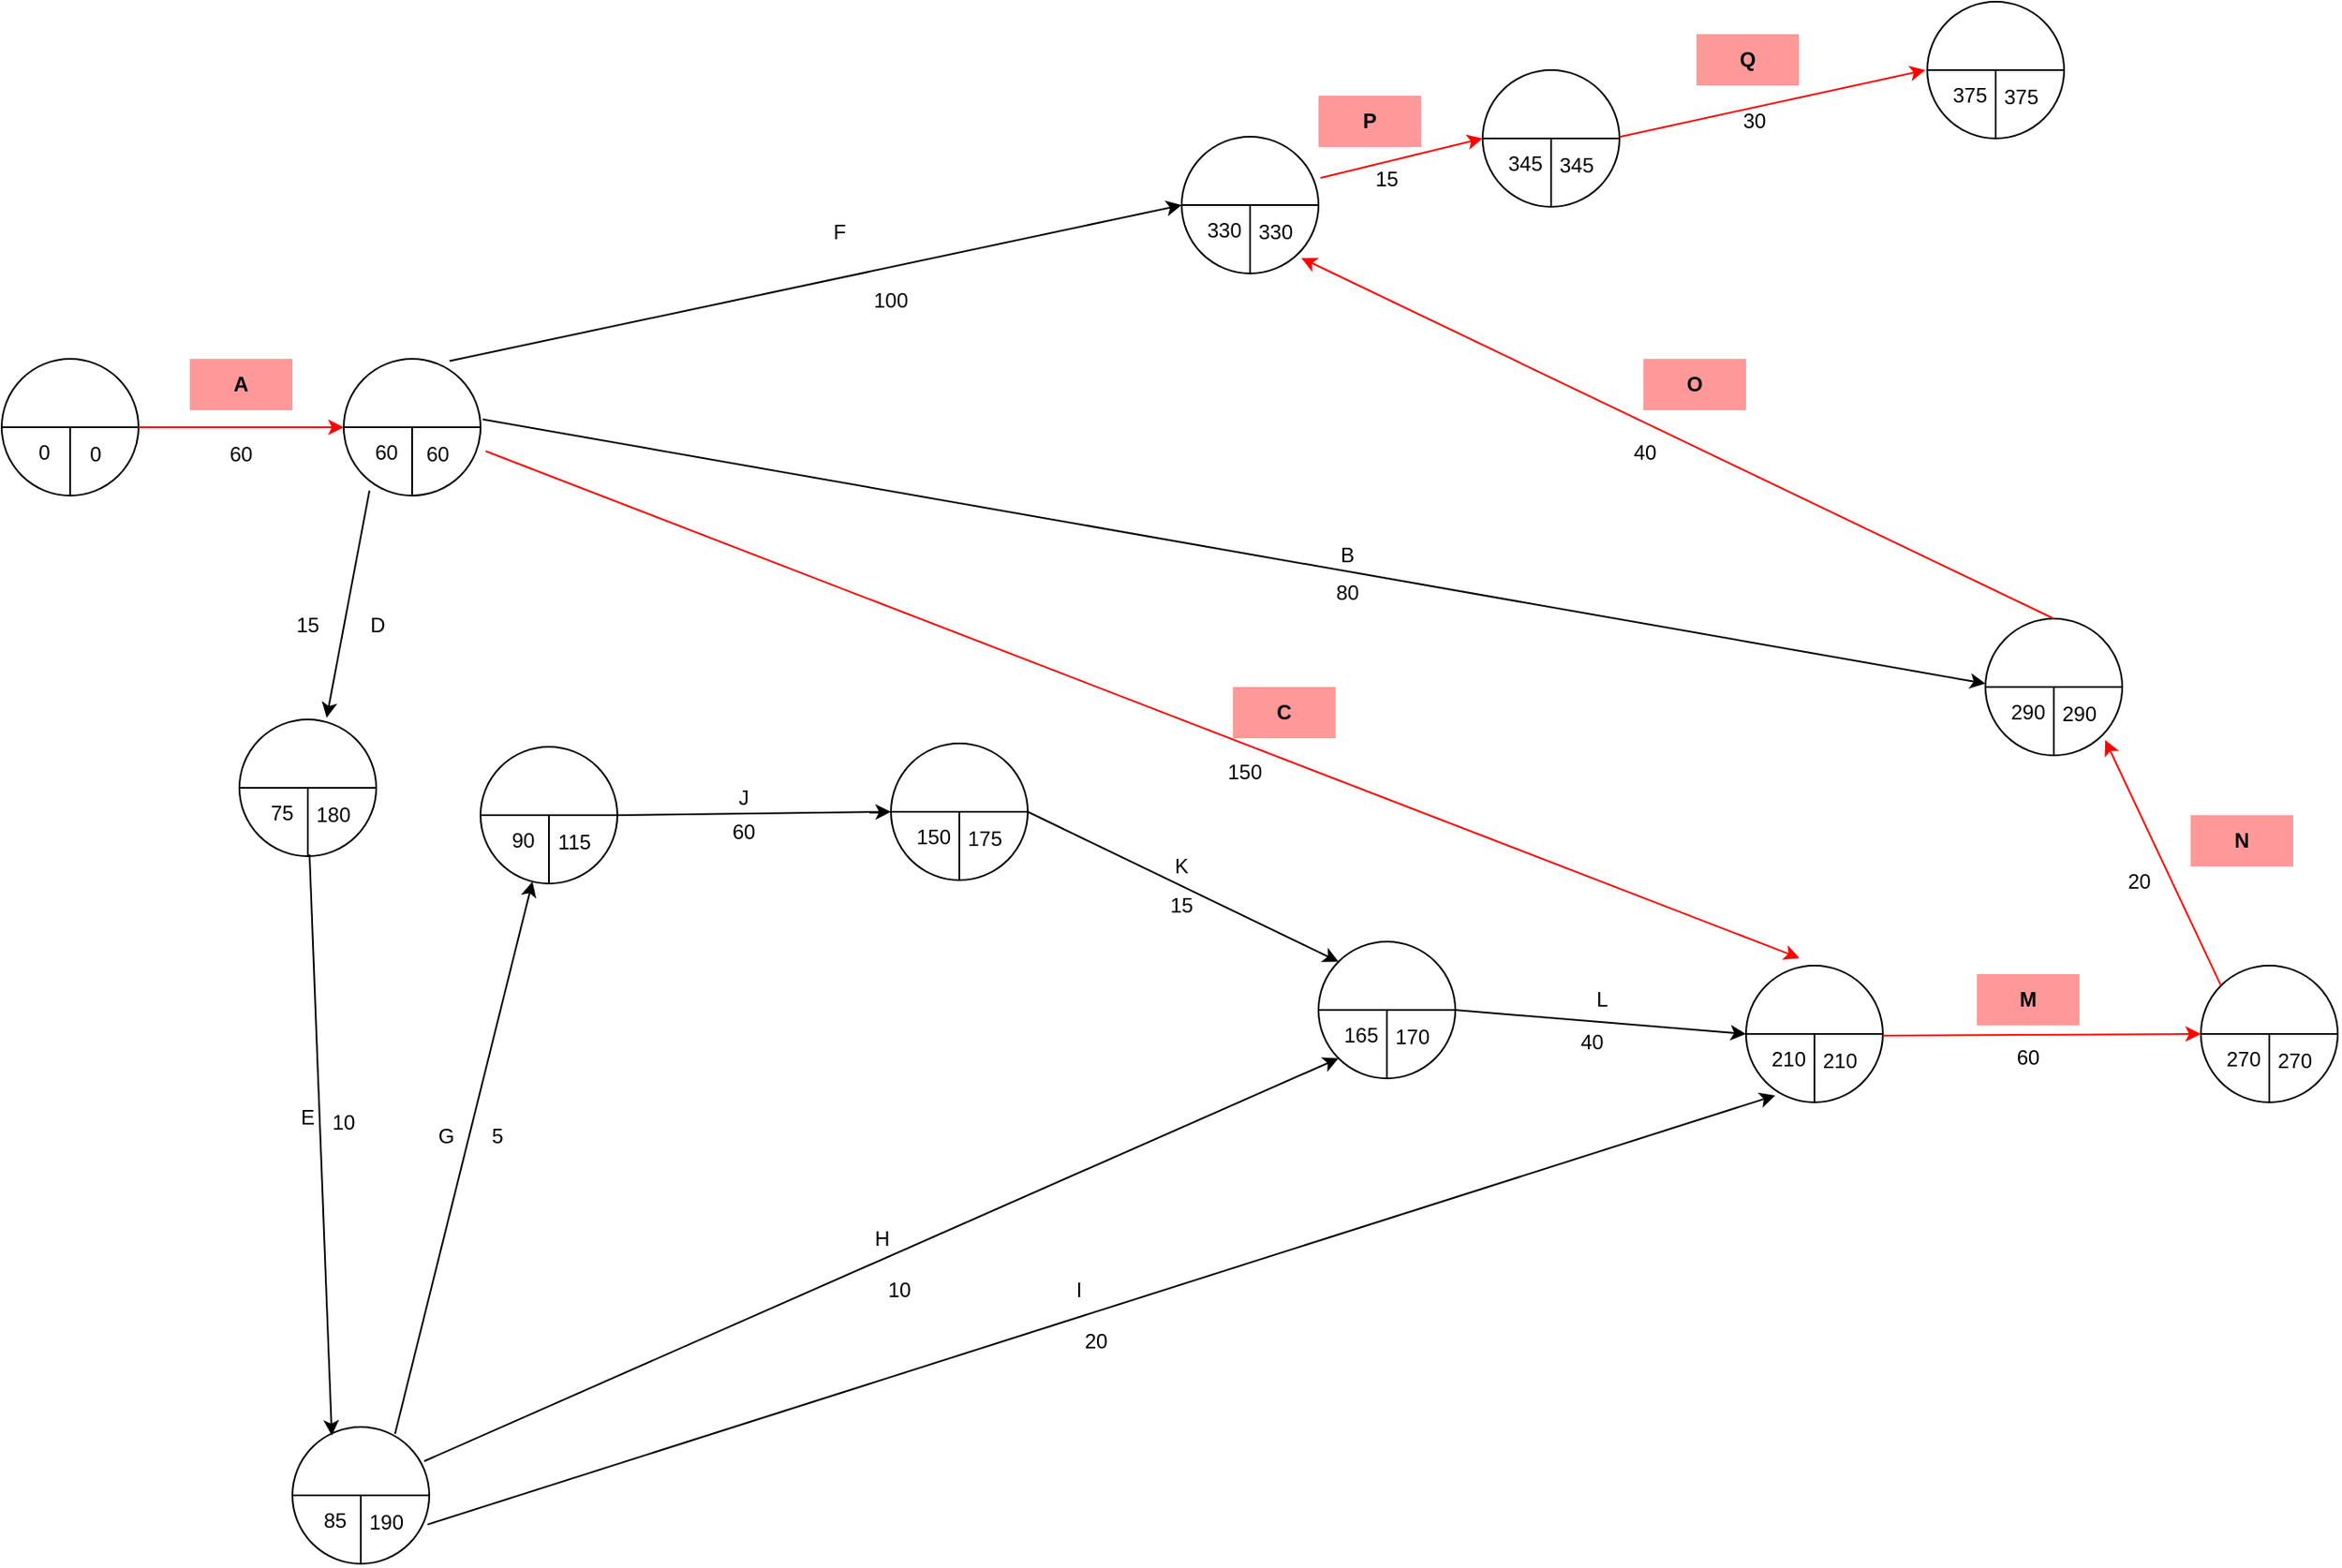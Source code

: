 <mxfile version="20.5.3" type="device"><diagram id="bNDwIfRl-OlTEL8RQ5yj" name="Stránka-1"><mxGraphModel dx="1879" dy="1998" grid="1" gridSize="10" guides="1" tooltips="1" connect="1" arrows="1" fold="1" page="1" pageScale="1" pageWidth="827" pageHeight="1169" math="0" shadow="0"><root><mxCell id="0"/><mxCell id="1" parent="0"/><mxCell id="87ki0IqV5gzYcNMNV_kq-58" value="" style="ellipse;whiteSpace=wrap;html=1;aspect=fixed;" parent="1" vertex="1"><mxGeometry x="210" y="-40" width="80" height="80" as="geometry"/></mxCell><mxCell id="87ki0IqV5gzYcNMNV_kq-59" value="" style="endArrow=none;html=1;rounded=0;entryX=0;entryY=0.5;entryDx=0;entryDy=0;exitX=1;exitY=0.5;exitDx=0;exitDy=0;" parent="1" source="87ki0IqV5gzYcNMNV_kq-58" target="87ki0IqV5gzYcNMNV_kq-58" edge="1"><mxGeometry width="50" height="50" relative="1" as="geometry"><mxPoint x="510" y="220" as="sourcePoint"/><mxPoint x="560" y="170" as="targetPoint"/></mxGeometry></mxCell><mxCell id="87ki0IqV5gzYcNMNV_kq-60" value="" style="endArrow=none;html=1;rounded=0;exitX=0.5;exitY=1;exitDx=0;exitDy=0;" parent="1" source="87ki0IqV5gzYcNMNV_kq-58" edge="1"><mxGeometry width="50" height="50" relative="1" as="geometry"><mxPoint x="510" y="220" as="sourcePoint"/><mxPoint x="250" as="targetPoint"/></mxGeometry></mxCell><mxCell id="87ki0IqV5gzYcNMNV_kq-61" value="60" style="text;html=1;strokeColor=none;fillColor=none;align=center;verticalAlign=middle;whiteSpace=wrap;rounded=0;" parent="1" vertex="1"><mxGeometry x="220" width="30" height="30" as="geometry"/></mxCell><mxCell id="87ki0IqV5gzYcNMNV_kq-62" value="60" style="text;html=1;strokeColor=none;fillColor=none;align=center;verticalAlign=middle;whiteSpace=wrap;rounded=0;" parent="1" vertex="1"><mxGeometry x="250" y="1" width="30" height="30" as="geometry"/></mxCell><mxCell id="87ki0IqV5gzYcNMNV_kq-68" value="" style="ellipse;whiteSpace=wrap;html=1;aspect=fixed;" parent="1" vertex="1"><mxGeometry x="10" y="-40" width="80" height="80" as="geometry"/></mxCell><mxCell id="87ki0IqV5gzYcNMNV_kq-69" value="" style="endArrow=none;html=1;rounded=0;entryX=0;entryY=0.5;entryDx=0;entryDy=0;exitX=1;exitY=0.5;exitDx=0;exitDy=0;" parent="1" source="87ki0IqV5gzYcNMNV_kq-68" target="87ki0IqV5gzYcNMNV_kq-68" edge="1"><mxGeometry width="50" height="50" relative="1" as="geometry"><mxPoint x="310" y="220" as="sourcePoint"/><mxPoint x="360" y="170" as="targetPoint"/></mxGeometry></mxCell><mxCell id="87ki0IqV5gzYcNMNV_kq-70" value="" style="endArrow=none;html=1;rounded=0;exitX=0.5;exitY=1;exitDx=0;exitDy=0;" parent="1" source="87ki0IqV5gzYcNMNV_kq-68" edge="1"><mxGeometry width="50" height="50" relative="1" as="geometry"><mxPoint x="310" y="220" as="sourcePoint"/><mxPoint x="50" as="targetPoint"/></mxGeometry></mxCell><mxCell id="87ki0IqV5gzYcNMNV_kq-71" value="0" style="text;html=1;strokeColor=none;fillColor=none;align=center;verticalAlign=middle;whiteSpace=wrap;rounded=0;" parent="1" vertex="1"><mxGeometry x="20" width="30" height="30" as="geometry"/></mxCell><mxCell id="87ki0IqV5gzYcNMNV_kq-72" value="0" style="text;html=1;strokeColor=none;fillColor=none;align=center;verticalAlign=middle;whiteSpace=wrap;rounded=0;" parent="1" vertex="1"><mxGeometry x="50" y="1" width="30" height="30" as="geometry"/></mxCell><mxCell id="87ki0IqV5gzYcNMNV_kq-113" value="" style="endArrow=classic;html=1;rounded=0;fontStyle=0;fillColor=#FF0000;strokeColor=#FF0000;" parent="1" source="87ki0IqV5gzYcNMNV_kq-68" edge="1"><mxGeometry width="50" height="50" relative="1" as="geometry"><mxPoint x="310" y="150" as="sourcePoint"/><mxPoint x="210" as="targetPoint"/></mxGeometry></mxCell><mxCell id="87ki0IqV5gzYcNMNV_kq-114" value="A" style="text;html=1;strokeColor=none;fillColor=#FF9999;align=center;verticalAlign=middle;whiteSpace=wrap;rounded=0;fontStyle=1" parent="1" vertex="1"><mxGeometry x="120" y="-40" width="60" height="30" as="geometry"/></mxCell><mxCell id="87ki0IqV5gzYcNMNV_kq-115" value="60" style="text;html=1;strokeColor=none;fillColor=none;align=center;verticalAlign=middle;whiteSpace=wrap;rounded=0;" parent="1" vertex="1"><mxGeometry x="120" y="1" width="60" height="30" as="geometry"/></mxCell><mxCell id="87ki0IqV5gzYcNMNV_kq-122" value="" style="endArrow=classic;html=1;rounded=0;exitX=1.016;exitY=0.442;exitDx=0;exitDy=0;exitPerimeter=0;" parent="1" source="87ki0IqV5gzYcNMNV_kq-58" edge="1"><mxGeometry width="50" height="50" relative="1" as="geometry"><mxPoint x="280.0" y="-19.75" as="sourcePoint"/><mxPoint x="1170" y="150" as="targetPoint"/></mxGeometry></mxCell><mxCell id="87ki0IqV5gzYcNMNV_kq-123" value="B" style="text;html=1;strokeColor=none;fillColor=none;align=center;verticalAlign=middle;whiteSpace=wrap;rounded=0;" parent="1" vertex="1"><mxGeometry x="767" y="60" width="60" height="30" as="geometry"/></mxCell><mxCell id="87ki0IqV5gzYcNMNV_kq-124" value="80" style="text;html=1;strokeColor=none;fillColor=none;align=center;verticalAlign=middle;whiteSpace=wrap;rounded=0;" parent="1" vertex="1"><mxGeometry x="767" y="82" width="60" height="30" as="geometry"/></mxCell><mxCell id="87ki0IqV5gzYcNMNV_kq-131" value="" style="endArrow=classic;html=1;rounded=0;exitX=1.038;exitY=0.675;exitDx=0;exitDy=0;exitPerimeter=0;entryX=0.391;entryY=-0.055;entryDx=0;entryDy=0;entryPerimeter=0;fontStyle=0;fillColor=#FF0000;strokeColor=#FF0000;" parent="1" source="87ki0IqV5gzYcNMNV_kq-58" target="87ki0IqV5gzYcNMNV_kq-208" edge="1"><mxGeometry width="50" height="50" relative="1" as="geometry"><mxPoint x="290.0" y="-9.75" as="sourcePoint"/><mxPoint x="390" y="20" as="targetPoint"/></mxGeometry></mxCell><mxCell id="87ki0IqV5gzYcNMNV_kq-132" value="C" style="text;html=1;strokeColor=none;fillColor=#FF9999;align=center;verticalAlign=middle;whiteSpace=wrap;rounded=0;fontStyle=1" parent="1" vertex="1"><mxGeometry x="730" y="152" width="60" height="30" as="geometry"/></mxCell><mxCell id="87ki0IqV5gzYcNMNV_kq-133" value="150" style="text;html=1;strokeColor=none;fillColor=none;align=center;verticalAlign=middle;whiteSpace=wrap;rounded=0;" parent="1" vertex="1"><mxGeometry x="707" y="187" width="60" height="30" as="geometry"/></mxCell><mxCell id="87ki0IqV5gzYcNMNV_kq-134" value="" style="ellipse;whiteSpace=wrap;html=1;aspect=fixed;" parent="1" vertex="1"><mxGeometry x="149" y="171" width="80" height="80" as="geometry"/></mxCell><mxCell id="87ki0IqV5gzYcNMNV_kq-135" value="" style="endArrow=none;html=1;rounded=0;entryX=0;entryY=0.5;entryDx=0;entryDy=0;exitX=1;exitY=0.5;exitDx=0;exitDy=0;" parent="1" source="87ki0IqV5gzYcNMNV_kq-134" target="87ki0IqV5gzYcNMNV_kq-134" edge="1"><mxGeometry width="50" height="50" relative="1" as="geometry"><mxPoint x="449" y="431" as="sourcePoint"/><mxPoint x="499" y="381" as="targetPoint"/></mxGeometry></mxCell><mxCell id="87ki0IqV5gzYcNMNV_kq-136" value="" style="endArrow=none;html=1;rounded=0;exitX=0.5;exitY=1;exitDx=0;exitDy=0;" parent="1" source="87ki0IqV5gzYcNMNV_kq-134" edge="1"><mxGeometry width="50" height="50" relative="1" as="geometry"><mxPoint x="449" y="431" as="sourcePoint"/><mxPoint x="189" y="211" as="targetPoint"/></mxGeometry></mxCell><mxCell id="87ki0IqV5gzYcNMNV_kq-137" value="75" style="text;html=1;strokeColor=none;fillColor=none;align=center;verticalAlign=middle;whiteSpace=wrap;rounded=0;" parent="1" vertex="1"><mxGeometry x="159" y="211" width="30" height="30" as="geometry"/></mxCell><mxCell id="87ki0IqV5gzYcNMNV_kq-138" value="180" style="text;html=1;strokeColor=none;fillColor=none;align=center;verticalAlign=middle;whiteSpace=wrap;rounded=0;" parent="1" vertex="1"><mxGeometry x="189" y="212" width="30" height="30" as="geometry"/></mxCell><mxCell id="87ki0IqV5gzYcNMNV_kq-140" value="" style="endArrow=classic;html=1;rounded=0;exitX=0.188;exitY=0.963;exitDx=0;exitDy=0;exitPerimeter=0;" parent="1" source="87ki0IqV5gzYcNMNV_kq-58" edge="1"><mxGeometry width="50" height="50" relative="1" as="geometry"><mxPoint x="290.0" y="-9.75" as="sourcePoint"/><mxPoint x="200" y="170" as="targetPoint"/></mxGeometry></mxCell><mxCell id="87ki0IqV5gzYcNMNV_kq-141" value="D" style="text;html=1;strokeColor=none;fillColor=none;align=center;verticalAlign=middle;whiteSpace=wrap;rounded=0;" parent="1" vertex="1"><mxGeometry x="200" y="101" width="60" height="30" as="geometry"/></mxCell><mxCell id="87ki0IqV5gzYcNMNV_kq-142" value="15" style="text;html=1;strokeColor=none;fillColor=none;align=center;verticalAlign=middle;whiteSpace=wrap;rounded=0;" parent="1" vertex="1"><mxGeometry x="159" y="101" width="60" height="30" as="geometry"/></mxCell><mxCell id="87ki0IqV5gzYcNMNV_kq-143" value="" style="ellipse;whiteSpace=wrap;html=1;aspect=fixed;" parent="1" vertex="1"><mxGeometry x="180" y="585" width="80" height="80" as="geometry"/></mxCell><mxCell id="87ki0IqV5gzYcNMNV_kq-144" value="" style="endArrow=none;html=1;rounded=0;entryX=0;entryY=0.5;entryDx=0;entryDy=0;exitX=1;exitY=0.5;exitDx=0;exitDy=0;" parent="1" source="87ki0IqV5gzYcNMNV_kq-143" target="87ki0IqV5gzYcNMNV_kq-143" edge="1"><mxGeometry width="50" height="50" relative="1" as="geometry"><mxPoint x="480" y="845" as="sourcePoint"/><mxPoint x="530" y="795" as="targetPoint"/></mxGeometry></mxCell><mxCell id="87ki0IqV5gzYcNMNV_kq-145" value="" style="endArrow=none;html=1;rounded=0;exitX=0.5;exitY=1;exitDx=0;exitDy=0;" parent="1" source="87ki0IqV5gzYcNMNV_kq-143" edge="1"><mxGeometry width="50" height="50" relative="1" as="geometry"><mxPoint x="480" y="845" as="sourcePoint"/><mxPoint x="220" y="625" as="targetPoint"/></mxGeometry></mxCell><mxCell id="87ki0IqV5gzYcNMNV_kq-146" value="85" style="text;html=1;strokeColor=none;fillColor=none;align=center;verticalAlign=middle;whiteSpace=wrap;rounded=0;" parent="1" vertex="1"><mxGeometry x="190" y="625" width="30" height="30" as="geometry"/></mxCell><mxCell id="87ki0IqV5gzYcNMNV_kq-147" value="190" style="text;html=1;strokeColor=none;fillColor=none;align=center;verticalAlign=middle;whiteSpace=wrap;rounded=0;" parent="1" vertex="1"><mxGeometry x="220" y="626" width="30" height="30" as="geometry"/></mxCell><mxCell id="87ki0IqV5gzYcNMNV_kq-149" value="" style="endArrow=classic;html=1;rounded=0;entryX=0.288;entryY=0.063;entryDx=0;entryDy=0;entryPerimeter=0;" parent="1" target="87ki0IqV5gzYcNMNV_kq-143" edge="1"><mxGeometry width="50" height="50" relative="1" as="geometry"><mxPoint x="190" y="250" as="sourcePoint"/><mxPoint x="355.716" y="141.716" as="targetPoint"/></mxGeometry></mxCell><mxCell id="87ki0IqV5gzYcNMNV_kq-150" value="E" style="text;html=1;strokeColor=none;fillColor=none;align=center;verticalAlign=middle;whiteSpace=wrap;rounded=0;" parent="1" vertex="1"><mxGeometry x="159" y="389" width="60" height="30" as="geometry"/></mxCell><mxCell id="87ki0IqV5gzYcNMNV_kq-151" value="10" style="text;html=1;strokeColor=none;fillColor=none;align=center;verticalAlign=middle;whiteSpace=wrap;rounded=0;" parent="1" vertex="1"><mxGeometry x="180" y="392" width="60" height="30" as="geometry"/></mxCell><mxCell id="87ki0IqV5gzYcNMNV_kq-162" value="" style="ellipse;whiteSpace=wrap;html=1;aspect=fixed;" parent="1" vertex="1"><mxGeometry x="290" y="187" width="80" height="80" as="geometry"/></mxCell><mxCell id="87ki0IqV5gzYcNMNV_kq-163" value="" style="endArrow=none;html=1;rounded=0;entryX=0;entryY=0.5;entryDx=0;entryDy=0;exitX=1;exitY=0.5;exitDx=0;exitDy=0;" parent="1" source="87ki0IqV5gzYcNMNV_kq-162" target="87ki0IqV5gzYcNMNV_kq-162" edge="1"><mxGeometry width="50" height="50" relative="1" as="geometry"><mxPoint x="590" y="447" as="sourcePoint"/><mxPoint x="640" y="397" as="targetPoint"/></mxGeometry></mxCell><mxCell id="87ki0IqV5gzYcNMNV_kq-164" value="" style="endArrow=none;html=1;rounded=0;exitX=0.5;exitY=1;exitDx=0;exitDy=0;" parent="1" source="87ki0IqV5gzYcNMNV_kq-162" edge="1"><mxGeometry width="50" height="50" relative="1" as="geometry"><mxPoint x="590" y="447" as="sourcePoint"/><mxPoint x="330" y="227" as="targetPoint"/></mxGeometry></mxCell><mxCell id="87ki0IqV5gzYcNMNV_kq-165" value="90" style="text;html=1;strokeColor=none;fillColor=none;align=center;verticalAlign=middle;whiteSpace=wrap;rounded=0;" parent="1" vertex="1"><mxGeometry x="300" y="227" width="30" height="30" as="geometry"/></mxCell><mxCell id="87ki0IqV5gzYcNMNV_kq-166" value="115" style="text;html=1;strokeColor=none;fillColor=none;align=center;verticalAlign=middle;whiteSpace=wrap;rounded=0;" parent="1" vertex="1"><mxGeometry x="330" y="228" width="30" height="30" as="geometry"/></mxCell><mxCell id="87ki0IqV5gzYcNMNV_kq-168" value="" style="endArrow=classic;html=1;rounded=0;exitX=0.75;exitY=0.05;exitDx=0;exitDy=0;exitPerimeter=0;" parent="1" target="87ki0IqV5gzYcNMNV_kq-162" edge="1" source="87ki0IqV5gzYcNMNV_kq-143"><mxGeometry width="50" height="50" relative="1" as="geometry"><mxPoint x="220" y="390" as="sourcePoint"/><mxPoint x="440" y="249.75" as="targetPoint"/></mxGeometry></mxCell><mxCell id="87ki0IqV5gzYcNMNV_kq-169" value="G" style="text;html=1;strokeColor=none;fillColor=none;align=center;verticalAlign=middle;whiteSpace=wrap;rounded=0;" parent="1" vertex="1"><mxGeometry x="240" y="400" width="60" height="30" as="geometry"/></mxCell><mxCell id="87ki0IqV5gzYcNMNV_kq-170" value="5" style="text;html=1;strokeColor=none;fillColor=none;align=center;verticalAlign=middle;whiteSpace=wrap;rounded=0;" parent="1" vertex="1"><mxGeometry x="270" y="400" width="60" height="30" as="geometry"/></mxCell><mxCell id="87ki0IqV5gzYcNMNV_kq-176" value="" style="endArrow=classic;html=1;rounded=0;entryX=0;entryY=1;entryDx=0;entryDy=0;exitX=0.963;exitY=0.25;exitDx=0;exitDy=0;exitPerimeter=0;" parent="1" source="87ki0IqV5gzYcNMNV_kq-143" target="87ki0IqV5gzYcNMNV_kq-200" edge="1"><mxGeometry width="50" height="50" relative="1" as="geometry"><mxPoint x="230" y="410" as="sourcePoint"/><mxPoint x="360" y="400" as="targetPoint"/></mxGeometry></mxCell><mxCell id="87ki0IqV5gzYcNMNV_kq-177" value="H" style="text;html=1;strokeColor=none;fillColor=none;align=center;verticalAlign=middle;whiteSpace=wrap;rounded=0;" parent="1" vertex="1"><mxGeometry x="495" y="460" width="60" height="30" as="geometry"/></mxCell><mxCell id="87ki0IqV5gzYcNMNV_kq-178" value="10" style="text;html=1;strokeColor=none;fillColor=none;align=center;verticalAlign=middle;whiteSpace=wrap;rounded=0;" parent="1" vertex="1"><mxGeometry x="505" y="490" width="60" height="30" as="geometry"/></mxCell><mxCell id="87ki0IqV5gzYcNMNV_kq-185" value="I" style="text;html=1;strokeColor=none;fillColor=none;align=center;verticalAlign=middle;whiteSpace=wrap;rounded=0;" parent="1" vertex="1"><mxGeometry x="610" y="490" width="60" height="30" as="geometry"/></mxCell><mxCell id="87ki0IqV5gzYcNMNV_kq-186" value="20" style="text;html=1;strokeColor=none;fillColor=none;align=center;verticalAlign=middle;whiteSpace=wrap;rounded=0;" parent="1" vertex="1"><mxGeometry x="620" y="520" width="60" height="30" as="geometry"/></mxCell><mxCell id="87ki0IqV5gzYcNMNV_kq-187" value="" style="ellipse;whiteSpace=wrap;html=1;aspect=fixed;" parent="1" vertex="1"><mxGeometry x="530" y="185" width="80" height="80" as="geometry"/></mxCell><mxCell id="87ki0IqV5gzYcNMNV_kq-188" value="" style="endArrow=none;html=1;rounded=0;entryX=0;entryY=0.5;entryDx=0;entryDy=0;exitX=1;exitY=0.5;exitDx=0;exitDy=0;" parent="1" source="87ki0IqV5gzYcNMNV_kq-187" target="87ki0IqV5gzYcNMNV_kq-187" edge="1"><mxGeometry width="50" height="50" relative="1" as="geometry"><mxPoint x="830" y="445" as="sourcePoint"/><mxPoint x="880" y="395" as="targetPoint"/></mxGeometry></mxCell><mxCell id="87ki0IqV5gzYcNMNV_kq-189" value="" style="endArrow=none;html=1;rounded=0;exitX=0.5;exitY=1;exitDx=0;exitDy=0;" parent="1" source="87ki0IqV5gzYcNMNV_kq-187" edge="1"><mxGeometry width="50" height="50" relative="1" as="geometry"><mxPoint x="830" y="445" as="sourcePoint"/><mxPoint x="570" y="225" as="targetPoint"/></mxGeometry></mxCell><mxCell id="87ki0IqV5gzYcNMNV_kq-190" value="150" style="text;html=1;strokeColor=none;fillColor=none;align=center;verticalAlign=middle;whiteSpace=wrap;rounded=0;" parent="1" vertex="1"><mxGeometry x="540" y="225" width="30" height="30" as="geometry"/></mxCell><mxCell id="87ki0IqV5gzYcNMNV_kq-191" value="175" style="text;html=1;strokeColor=none;fillColor=none;align=center;verticalAlign=middle;whiteSpace=wrap;rounded=0;" parent="1" vertex="1"><mxGeometry x="570" y="226" width="30" height="30" as="geometry"/></mxCell><mxCell id="87ki0IqV5gzYcNMNV_kq-192" value="" style="endArrow=classic;html=1;rounded=0;entryX=0;entryY=0.5;entryDx=0;entryDy=0;exitX=1;exitY=0.5;exitDx=0;exitDy=0;" parent="1" target="87ki0IqV5gzYcNMNV_kq-187" edge="1" source="87ki0IqV5gzYcNMNV_kq-162"><mxGeometry width="50" height="50" relative="1" as="geometry"><mxPoint x="490" y="240" as="sourcePoint"/><mxPoint x="544" y="312" as="targetPoint"/></mxGeometry></mxCell><mxCell id="87ki0IqV5gzYcNMNV_kq-198" value="J" style="text;html=1;strokeColor=none;fillColor=none;align=center;verticalAlign=middle;whiteSpace=wrap;rounded=0;" parent="1" vertex="1"><mxGeometry x="413.5" y="202" width="60" height="30" as="geometry"/></mxCell><mxCell id="87ki0IqV5gzYcNMNV_kq-199" value="60" style="text;html=1;strokeColor=none;fillColor=none;align=center;verticalAlign=middle;whiteSpace=wrap;rounded=0;" parent="1" vertex="1"><mxGeometry x="413.5" y="222" width="60" height="30" as="geometry"/></mxCell><mxCell id="87ki0IqV5gzYcNMNV_kq-200" value="" style="ellipse;whiteSpace=wrap;html=1;aspect=fixed;" parent="1" vertex="1"><mxGeometry x="780" y="301" width="80" height="80" as="geometry"/></mxCell><mxCell id="87ki0IqV5gzYcNMNV_kq-201" value="" style="endArrow=none;html=1;rounded=0;entryX=0;entryY=0.5;entryDx=0;entryDy=0;exitX=1;exitY=0.5;exitDx=0;exitDy=0;" parent="1" source="87ki0IqV5gzYcNMNV_kq-200" target="87ki0IqV5gzYcNMNV_kq-200" edge="1"><mxGeometry width="50" height="50" relative="1" as="geometry"><mxPoint x="1080" y="561" as="sourcePoint"/><mxPoint x="1130" y="511" as="targetPoint"/></mxGeometry></mxCell><mxCell id="87ki0IqV5gzYcNMNV_kq-202" value="" style="endArrow=none;html=1;rounded=0;exitX=0.5;exitY=1;exitDx=0;exitDy=0;" parent="1" source="87ki0IqV5gzYcNMNV_kq-200" edge="1"><mxGeometry width="50" height="50" relative="1" as="geometry"><mxPoint x="1080" y="561" as="sourcePoint"/><mxPoint x="820" y="341" as="targetPoint"/></mxGeometry></mxCell><mxCell id="87ki0IqV5gzYcNMNV_kq-203" value="165" style="text;html=1;strokeColor=none;fillColor=none;align=center;verticalAlign=middle;whiteSpace=wrap;rounded=0;" parent="1" vertex="1"><mxGeometry x="790" y="341" width="30" height="30" as="geometry"/></mxCell><mxCell id="87ki0IqV5gzYcNMNV_kq-204" value="170" style="text;html=1;strokeColor=none;fillColor=none;align=center;verticalAlign=middle;whiteSpace=wrap;rounded=0;" parent="1" vertex="1"><mxGeometry x="820" y="342" width="30" height="30" as="geometry"/></mxCell><mxCell id="87ki0IqV5gzYcNMNV_kq-205" value="" style="endArrow=classic;html=1;rounded=0;entryX=0;entryY=0;entryDx=0;entryDy=0;exitX=1;exitY=0.5;exitDx=0;exitDy=0;" parent="1" target="87ki0IqV5gzYcNMNV_kq-200" edge="1" source="87ki0IqV5gzYcNMNV_kq-187"><mxGeometry width="50" height="50" relative="1" as="geometry"><mxPoint x="760" y="361" as="sourcePoint"/><mxPoint x="810" y="311" as="targetPoint"/></mxGeometry></mxCell><mxCell id="87ki0IqV5gzYcNMNV_kq-206" value="K" style="text;html=1;strokeColor=none;fillColor=none;align=center;verticalAlign=middle;whiteSpace=wrap;rounded=0;" parent="1" vertex="1"><mxGeometry x="670" y="242" width="60" height="30" as="geometry"/></mxCell><mxCell id="87ki0IqV5gzYcNMNV_kq-207" value="15" style="text;html=1;strokeColor=none;fillColor=none;align=center;verticalAlign=middle;whiteSpace=wrap;rounded=0;" parent="1" vertex="1"><mxGeometry x="670" y="265" width="60" height="30" as="geometry"/></mxCell><mxCell id="87ki0IqV5gzYcNMNV_kq-208" value="" style="ellipse;whiteSpace=wrap;html=1;aspect=fixed;" parent="1" vertex="1"><mxGeometry x="1030" y="315" width="80" height="80" as="geometry"/></mxCell><mxCell id="87ki0IqV5gzYcNMNV_kq-209" value="" style="endArrow=none;html=1;rounded=0;entryX=0;entryY=0.5;entryDx=0;entryDy=0;exitX=1;exitY=0.5;exitDx=0;exitDy=0;" parent="1" source="87ki0IqV5gzYcNMNV_kq-208" target="87ki0IqV5gzYcNMNV_kq-208" edge="1"><mxGeometry width="50" height="50" relative="1" as="geometry"><mxPoint x="1330" y="575" as="sourcePoint"/><mxPoint x="1380" y="525" as="targetPoint"/></mxGeometry></mxCell><mxCell id="87ki0IqV5gzYcNMNV_kq-210" value="" style="endArrow=none;html=1;rounded=0;exitX=0.5;exitY=1;exitDx=0;exitDy=0;" parent="1" source="87ki0IqV5gzYcNMNV_kq-208" edge="1"><mxGeometry width="50" height="50" relative="1" as="geometry"><mxPoint x="1330" y="575" as="sourcePoint"/><mxPoint x="1070" y="355" as="targetPoint"/></mxGeometry></mxCell><mxCell id="87ki0IqV5gzYcNMNV_kq-211" value="210" style="text;html=1;strokeColor=none;fillColor=none;align=center;verticalAlign=middle;whiteSpace=wrap;rounded=0;" parent="1" vertex="1"><mxGeometry x="1040" y="355" width="30" height="30" as="geometry"/></mxCell><mxCell id="87ki0IqV5gzYcNMNV_kq-212" value="210" style="text;html=1;strokeColor=none;fillColor=none;align=center;verticalAlign=middle;whiteSpace=wrap;rounded=0;" parent="1" vertex="1"><mxGeometry x="1070" y="356" width="30" height="30" as="geometry"/></mxCell><mxCell id="87ki0IqV5gzYcNMNV_kq-213" value="" style="endArrow=classic;html=1;rounded=0;entryX=0;entryY=0.5;entryDx=0;entryDy=0;exitX=1;exitY=0.5;exitDx=0;exitDy=0;" parent="1" target="87ki0IqV5gzYcNMNV_kq-208" edge="1" source="87ki0IqV5gzYcNMNV_kq-200"><mxGeometry width="50" height="50" relative="1" as="geometry"><mxPoint x="1026" y="361" as="sourcePoint"/><mxPoint x="1076" y="311" as="targetPoint"/></mxGeometry></mxCell><mxCell id="87ki0IqV5gzYcNMNV_kq-214" value="L" style="text;html=1;strokeColor=none;fillColor=none;align=center;verticalAlign=middle;whiteSpace=wrap;rounded=0;" parent="1" vertex="1"><mxGeometry x="916" y="320" width="60" height="30" as="geometry"/></mxCell><mxCell id="87ki0IqV5gzYcNMNV_kq-215" value="40" style="text;html=1;strokeColor=none;fillColor=none;align=center;verticalAlign=middle;whiteSpace=wrap;rounded=0;" parent="1" vertex="1"><mxGeometry x="910" y="345" width="60" height="30" as="geometry"/></mxCell><mxCell id="87ki0IqV5gzYcNMNV_kq-216" value="" style="ellipse;whiteSpace=wrap;html=1;aspect=fixed;" parent="1" vertex="1"><mxGeometry x="1296" y="315" width="80" height="80" as="geometry"/></mxCell><mxCell id="87ki0IqV5gzYcNMNV_kq-217" value="" style="endArrow=none;html=1;rounded=0;entryX=0;entryY=0.5;entryDx=0;entryDy=0;exitX=1;exitY=0.5;exitDx=0;exitDy=0;" parent="1" source="87ki0IqV5gzYcNMNV_kq-216" target="87ki0IqV5gzYcNMNV_kq-216" edge="1"><mxGeometry width="50" height="50" relative="1" as="geometry"><mxPoint x="1596" y="575" as="sourcePoint"/><mxPoint x="1646" y="525" as="targetPoint"/></mxGeometry></mxCell><mxCell id="87ki0IqV5gzYcNMNV_kq-218" value="" style="endArrow=none;html=1;rounded=0;exitX=0.5;exitY=1;exitDx=0;exitDy=0;" parent="1" source="87ki0IqV5gzYcNMNV_kq-216" edge="1"><mxGeometry width="50" height="50" relative="1" as="geometry"><mxPoint x="1596" y="575" as="sourcePoint"/><mxPoint x="1336" y="355" as="targetPoint"/></mxGeometry></mxCell><mxCell id="87ki0IqV5gzYcNMNV_kq-219" value="270" style="text;html=1;strokeColor=none;fillColor=none;align=center;verticalAlign=middle;whiteSpace=wrap;rounded=0;" parent="1" vertex="1"><mxGeometry x="1306" y="355" width="30" height="30" as="geometry"/></mxCell><mxCell id="87ki0IqV5gzYcNMNV_kq-220" value="270" style="text;html=1;strokeColor=none;fillColor=none;align=center;verticalAlign=middle;whiteSpace=wrap;rounded=0;" parent="1" vertex="1"><mxGeometry x="1336" y="356" width="30" height="30" as="geometry"/></mxCell><mxCell id="87ki0IqV5gzYcNMNV_kq-221" value="" style="endArrow=classic;html=1;rounded=0;entryX=0;entryY=0.5;entryDx=0;entryDy=0;fontStyle=0;fillColor=#FF0000;strokeColor=#FF0000;" parent="1" target="87ki0IqV5gzYcNMNV_kq-216" edge="1"><mxGeometry width="50" height="50" relative="1" as="geometry"><mxPoint x="1110" y="356" as="sourcePoint"/><mxPoint x="1160" y="306" as="targetPoint"/></mxGeometry></mxCell><mxCell id="87ki0IqV5gzYcNMNV_kq-222" value="M" style="text;html=1;strokeColor=none;fillColor=#FF9999;align=center;verticalAlign=middle;whiteSpace=wrap;rounded=0;fontStyle=1" parent="1" vertex="1"><mxGeometry x="1165" y="320" width="60" height="30" as="geometry"/></mxCell><mxCell id="87ki0IqV5gzYcNMNV_kq-223" value="60" style="text;html=1;strokeColor=none;fillColor=none;align=center;verticalAlign=middle;whiteSpace=wrap;rounded=0;" parent="1" vertex="1"><mxGeometry x="1165" y="354" width="60" height="30" as="geometry"/></mxCell><mxCell id="87ki0IqV5gzYcNMNV_kq-224" value="" style="ellipse;whiteSpace=wrap;html=1;aspect=fixed;" parent="1" vertex="1"><mxGeometry x="1170" y="112" width="80" height="80" as="geometry"/></mxCell><mxCell id="87ki0IqV5gzYcNMNV_kq-225" value="" style="endArrow=none;html=1;rounded=0;entryX=0;entryY=0.5;entryDx=0;entryDy=0;exitX=1;exitY=0.5;exitDx=0;exitDy=0;" parent="1" source="87ki0IqV5gzYcNMNV_kq-224" target="87ki0IqV5gzYcNMNV_kq-224" edge="1"><mxGeometry width="50" height="50" relative="1" as="geometry"><mxPoint x="1470" y="372" as="sourcePoint"/><mxPoint x="1520" y="322" as="targetPoint"/></mxGeometry></mxCell><mxCell id="87ki0IqV5gzYcNMNV_kq-226" value="" style="endArrow=none;html=1;rounded=0;exitX=0.5;exitY=1;exitDx=0;exitDy=0;" parent="1" source="87ki0IqV5gzYcNMNV_kq-224" edge="1"><mxGeometry width="50" height="50" relative="1" as="geometry"><mxPoint x="1470" y="372" as="sourcePoint"/><mxPoint x="1210" y="152" as="targetPoint"/></mxGeometry></mxCell><mxCell id="87ki0IqV5gzYcNMNV_kq-227" value="290" style="text;html=1;strokeColor=none;fillColor=none;align=center;verticalAlign=middle;whiteSpace=wrap;rounded=0;" parent="1" vertex="1"><mxGeometry x="1180" y="152" width="30" height="30" as="geometry"/></mxCell><mxCell id="87ki0IqV5gzYcNMNV_kq-228" value="290" style="text;html=1;strokeColor=none;fillColor=none;align=center;verticalAlign=middle;whiteSpace=wrap;rounded=0;" parent="1" vertex="1"><mxGeometry x="1210" y="153" width="30" height="30" as="geometry"/></mxCell><mxCell id="87ki0IqV5gzYcNMNV_kq-229" value="" style="endArrow=classic;html=1;rounded=0;entryX=1;entryY=1;entryDx=0;entryDy=0;exitX=0;exitY=0;exitDx=0;exitDy=0;fontStyle=0;fillColor=#FF0000;strokeColor=#FF0000;" parent="1" target="87ki0IqV5gzYcNMNV_kq-228" edge="1" source="87ki0IqV5gzYcNMNV_kq-216"><mxGeometry width="50" height="50" relative="1" as="geometry"><mxPoint x="1560" y="361" as="sourcePoint"/><mxPoint x="1610" y="311" as="targetPoint"/></mxGeometry></mxCell><mxCell id="87ki0IqV5gzYcNMNV_kq-230" value="N" style="text;html=1;strokeColor=none;fillColor=#FF9999;align=center;verticalAlign=middle;whiteSpace=wrap;rounded=0;fontStyle=1" parent="1" vertex="1"><mxGeometry x="1290" y="227" width="60" height="30" as="geometry"/></mxCell><mxCell id="87ki0IqV5gzYcNMNV_kq-231" value="40" style="text;html=1;strokeColor=none;fillColor=none;align=center;verticalAlign=middle;whiteSpace=wrap;rounded=0;" parent="1" vertex="1"><mxGeometry x="941" width="60" height="30" as="geometry"/></mxCell><mxCell id="87ki0IqV5gzYcNMNV_kq-234" value="" style="ellipse;whiteSpace=wrap;html=1;aspect=fixed;" parent="1" vertex="1"><mxGeometry x="700" y="-170" width="80" height="80" as="geometry"/></mxCell><mxCell id="87ki0IqV5gzYcNMNV_kq-235" value="" style="endArrow=none;html=1;rounded=0;entryX=0;entryY=0.5;entryDx=0;entryDy=0;exitX=1;exitY=0.5;exitDx=0;exitDy=0;" parent="1" source="87ki0IqV5gzYcNMNV_kq-234" target="87ki0IqV5gzYcNMNV_kq-234" edge="1"><mxGeometry width="50" height="50" relative="1" as="geometry"><mxPoint x="1000" y="90" as="sourcePoint"/><mxPoint x="1050" y="40" as="targetPoint"/></mxGeometry></mxCell><mxCell id="87ki0IqV5gzYcNMNV_kq-236" value="" style="endArrow=none;html=1;rounded=0;exitX=0.5;exitY=1;exitDx=0;exitDy=0;" parent="1" source="87ki0IqV5gzYcNMNV_kq-234" edge="1"><mxGeometry width="50" height="50" relative="1" as="geometry"><mxPoint x="1000" y="90" as="sourcePoint"/><mxPoint x="740.0" y="-130" as="targetPoint"/></mxGeometry></mxCell><mxCell id="87ki0IqV5gzYcNMNV_kq-237" value="330" style="text;html=1;strokeColor=none;fillColor=none;align=center;verticalAlign=middle;whiteSpace=wrap;rounded=0;" parent="1" vertex="1"><mxGeometry x="710" y="-130" width="30" height="30" as="geometry"/></mxCell><mxCell id="87ki0IqV5gzYcNMNV_kq-238" value="330" style="text;html=1;strokeColor=none;fillColor=none;align=center;verticalAlign=middle;whiteSpace=wrap;rounded=0;" parent="1" vertex="1"><mxGeometry x="740" y="-129" width="30" height="30" as="geometry"/></mxCell><mxCell id="87ki0IqV5gzYcNMNV_kq-239" value="" style="endArrow=classic;html=1;rounded=0;exitX=0.5;exitY=0;exitDx=0;exitDy=0;entryX=1;entryY=1;entryDx=0;entryDy=0;fontStyle=0;fillColor=#FF0000;strokeColor=#FF0000;" parent="1" source="87ki0IqV5gzYcNMNV_kq-224" edge="1" target="87ki0IqV5gzYcNMNV_kq-238"><mxGeometry width="50" height="50" relative="1" as="geometry"><mxPoint x="1570" y="371" as="sourcePoint"/><mxPoint x="1820" y="100" as="targetPoint"/></mxGeometry></mxCell><mxCell id="87ki0IqV5gzYcNMNV_kq-240" value="O" style="text;html=1;strokeColor=none;fillColor=#FF9999;align=center;verticalAlign=middle;whiteSpace=wrap;rounded=0;fontStyle=1" parent="1" vertex="1"><mxGeometry x="970" y="-40" width="60" height="30" as="geometry"/></mxCell><mxCell id="87ki0IqV5gzYcNMNV_kq-247" value="" style="endArrow=classic;html=1;rounded=0;exitX=0.773;exitY=0.016;exitDx=0;exitDy=0;exitPerimeter=0;entryX=0;entryY=0.5;entryDx=0;entryDy=0;" parent="1" source="87ki0IqV5gzYcNMNV_kq-58" target="87ki0IqV5gzYcNMNV_kq-234" edge="1"><mxGeometry width="50" height="50" relative="1" as="geometry"><mxPoint x="870" y="200" as="sourcePoint"/><mxPoint x="1666.0" y="-240" as="targetPoint"/></mxGeometry></mxCell><mxCell id="87ki0IqV5gzYcNMNV_kq-248" value="F" style="text;html=1;strokeColor=none;fillColor=none;align=center;verticalAlign=middle;whiteSpace=wrap;rounded=0;" parent="1" vertex="1"><mxGeometry x="470" y="-129" width="60" height="30" as="geometry"/></mxCell><mxCell id="87ki0IqV5gzYcNMNV_kq-249" value="100" style="text;html=1;strokeColor=none;fillColor=none;align=center;verticalAlign=middle;whiteSpace=wrap;rounded=0;" parent="1" vertex="1"><mxGeometry x="500" y="-89" width="60" height="30" as="geometry"/></mxCell><mxCell id="87ki0IqV5gzYcNMNV_kq-256" value="" style="ellipse;whiteSpace=wrap;html=1;aspect=fixed;" parent="1" vertex="1"><mxGeometry x="876" y="-209" width="80" height="80" as="geometry"/></mxCell><mxCell id="87ki0IqV5gzYcNMNV_kq-257" value="" style="endArrow=none;html=1;rounded=0;entryX=0;entryY=0.5;entryDx=0;entryDy=0;exitX=1;exitY=0.5;exitDx=0;exitDy=0;" parent="1" source="87ki0IqV5gzYcNMNV_kq-256" target="87ki0IqV5gzYcNMNV_kq-256" edge="1"><mxGeometry width="50" height="50" relative="1" as="geometry"><mxPoint x="1176" y="51" as="sourcePoint"/><mxPoint x="1226" y="1" as="targetPoint"/></mxGeometry></mxCell><mxCell id="87ki0IqV5gzYcNMNV_kq-258" value="" style="endArrow=none;html=1;rounded=0;exitX=0.5;exitY=1;exitDx=0;exitDy=0;" parent="1" source="87ki0IqV5gzYcNMNV_kq-256" edge="1"><mxGeometry width="50" height="50" relative="1" as="geometry"><mxPoint x="1176" y="51" as="sourcePoint"/><mxPoint x="916.0" y="-169" as="targetPoint"/></mxGeometry></mxCell><mxCell id="87ki0IqV5gzYcNMNV_kq-259" value="345" style="text;html=1;strokeColor=none;fillColor=none;align=center;verticalAlign=middle;whiteSpace=wrap;rounded=0;" parent="1" vertex="1"><mxGeometry x="886" y="-169" width="30" height="30" as="geometry"/></mxCell><mxCell id="87ki0IqV5gzYcNMNV_kq-260" value="345" style="text;html=1;strokeColor=none;fillColor=none;align=center;verticalAlign=middle;whiteSpace=wrap;rounded=0;" parent="1" vertex="1"><mxGeometry x="916" y="-168" width="30" height="30" as="geometry"/></mxCell><mxCell id="87ki0IqV5gzYcNMNV_kq-261" value="" style="endArrow=classic;html=1;rounded=0;entryX=0;entryY=0.5;entryDx=0;entryDy=0;exitX=1.014;exitY=0.301;exitDx=0;exitDy=0;exitPerimeter=0;fontStyle=0;fillColor=#FF0000;strokeColor=#FF0000;" parent="1" source="87ki0IqV5gzYcNMNV_kq-234" target="87ki0IqV5gzYcNMNV_kq-256" edge="1"><mxGeometry width="50" height="50" relative="1" as="geometry"><mxPoint x="1790" y="-70" as="sourcePoint"/><mxPoint x="1840" y="-120" as="targetPoint"/></mxGeometry></mxCell><mxCell id="87ki0IqV5gzYcNMNV_kq-262" value="P" style="text;html=1;strokeColor=none;fillColor=#FF9999;align=center;verticalAlign=middle;whiteSpace=wrap;rounded=0;fontStyle=1" parent="1" vertex="1"><mxGeometry x="780" y="-194" width="60" height="30" as="geometry"/></mxCell><mxCell id="87ki0IqV5gzYcNMNV_kq-263" value="15" style="text;html=1;strokeColor=none;fillColor=none;align=center;verticalAlign=middle;whiteSpace=wrap;rounded=0;" parent="1" vertex="1"><mxGeometry x="790" y="-160" width="60" height="30" as="geometry"/></mxCell><mxCell id="87ki0IqV5gzYcNMNV_kq-264" value="" style="ellipse;whiteSpace=wrap;html=1;aspect=fixed;" parent="1" vertex="1"><mxGeometry x="1136" y="-249" width="80" height="80" as="geometry"/></mxCell><mxCell id="87ki0IqV5gzYcNMNV_kq-265" value="" style="endArrow=none;html=1;rounded=0;entryX=0;entryY=0.5;entryDx=0;entryDy=0;exitX=1;exitY=0.5;exitDx=0;exitDy=0;" parent="1" source="87ki0IqV5gzYcNMNV_kq-264" target="87ki0IqV5gzYcNMNV_kq-264" edge="1"><mxGeometry width="50" height="50" relative="1" as="geometry"><mxPoint x="1436" y="11" as="sourcePoint"/><mxPoint x="1486" y="-39" as="targetPoint"/></mxGeometry></mxCell><mxCell id="87ki0IqV5gzYcNMNV_kq-266" value="" style="endArrow=none;html=1;rounded=0;exitX=0.5;exitY=1;exitDx=0;exitDy=0;" parent="1" source="87ki0IqV5gzYcNMNV_kq-264" edge="1"><mxGeometry width="50" height="50" relative="1" as="geometry"><mxPoint x="1436" y="11" as="sourcePoint"/><mxPoint x="1176" y="-209" as="targetPoint"/></mxGeometry></mxCell><mxCell id="87ki0IqV5gzYcNMNV_kq-267" value="375" style="text;html=1;strokeColor=none;fillColor=none;align=center;verticalAlign=middle;whiteSpace=wrap;rounded=0;" parent="1" vertex="1"><mxGeometry x="1146" y="-209" width="30" height="30" as="geometry"/></mxCell><mxCell id="87ki0IqV5gzYcNMNV_kq-268" value="375" style="text;html=1;strokeColor=none;fillColor=none;align=center;verticalAlign=middle;whiteSpace=wrap;rounded=0;" parent="1" vertex="1"><mxGeometry x="1176" y="-208" width="30" height="30" as="geometry"/></mxCell><mxCell id="87ki0IqV5gzYcNMNV_kq-269" value="" style="endArrow=classic;html=1;rounded=0;entryX=0;entryY=0.5;entryDx=0;entryDy=0;exitX=1.014;exitY=0.301;exitDx=0;exitDy=0;exitPerimeter=0;fontStyle=0;fillColor=#FF0000;strokeColor=#FF0000;" parent="1" edge="1"><mxGeometry width="50" height="50" relative="1" as="geometry"><mxPoint x="956.0" y="-169.92" as="sourcePoint"/><mxPoint x="1134.88" y="-209" as="targetPoint"/></mxGeometry></mxCell><mxCell id="87ki0IqV5gzYcNMNV_kq-270" value="Q" style="text;html=1;strokeColor=none;fillColor=#FF9999;align=center;verticalAlign=middle;whiteSpace=wrap;rounded=0;fontStyle=1" parent="1" vertex="1"><mxGeometry x="1001.0" y="-230" width="60" height="30" as="geometry"/></mxCell><mxCell id="87ki0IqV5gzYcNMNV_kq-271" value="30" style="text;html=1;strokeColor=none;fillColor=none;align=center;verticalAlign=middle;whiteSpace=wrap;rounded=0;" parent="1" vertex="1"><mxGeometry x="1004.88" y="-194" width="60" height="30" as="geometry"/></mxCell><mxCell id="vO7-4G-m1YgvAGBmM53k-3" value="" style="endArrow=classic;html=1;rounded=0;entryX=0.213;entryY=0.95;entryDx=0;entryDy=0;entryPerimeter=0;exitX=0.988;exitY=0.713;exitDx=0;exitDy=0;exitPerimeter=0;" edge="1" parent="1" source="87ki0IqV5gzYcNMNV_kq-143" target="87ki0IqV5gzYcNMNV_kq-208"><mxGeometry width="50" height="50" relative="1" as="geometry"><mxPoint x="830" y="480" as="sourcePoint"/><mxPoint x="880" y="430" as="targetPoint"/></mxGeometry></mxCell><mxCell id="vO7-4G-m1YgvAGBmM53k-7" value="20" style="text;html=1;strokeColor=none;fillColor=none;align=center;verticalAlign=middle;whiteSpace=wrap;rounded=0;" vertex="1" parent="1"><mxGeometry x="1230" y="251" width="60" height="30" as="geometry"/></mxCell></root></mxGraphModel></diagram></mxfile>